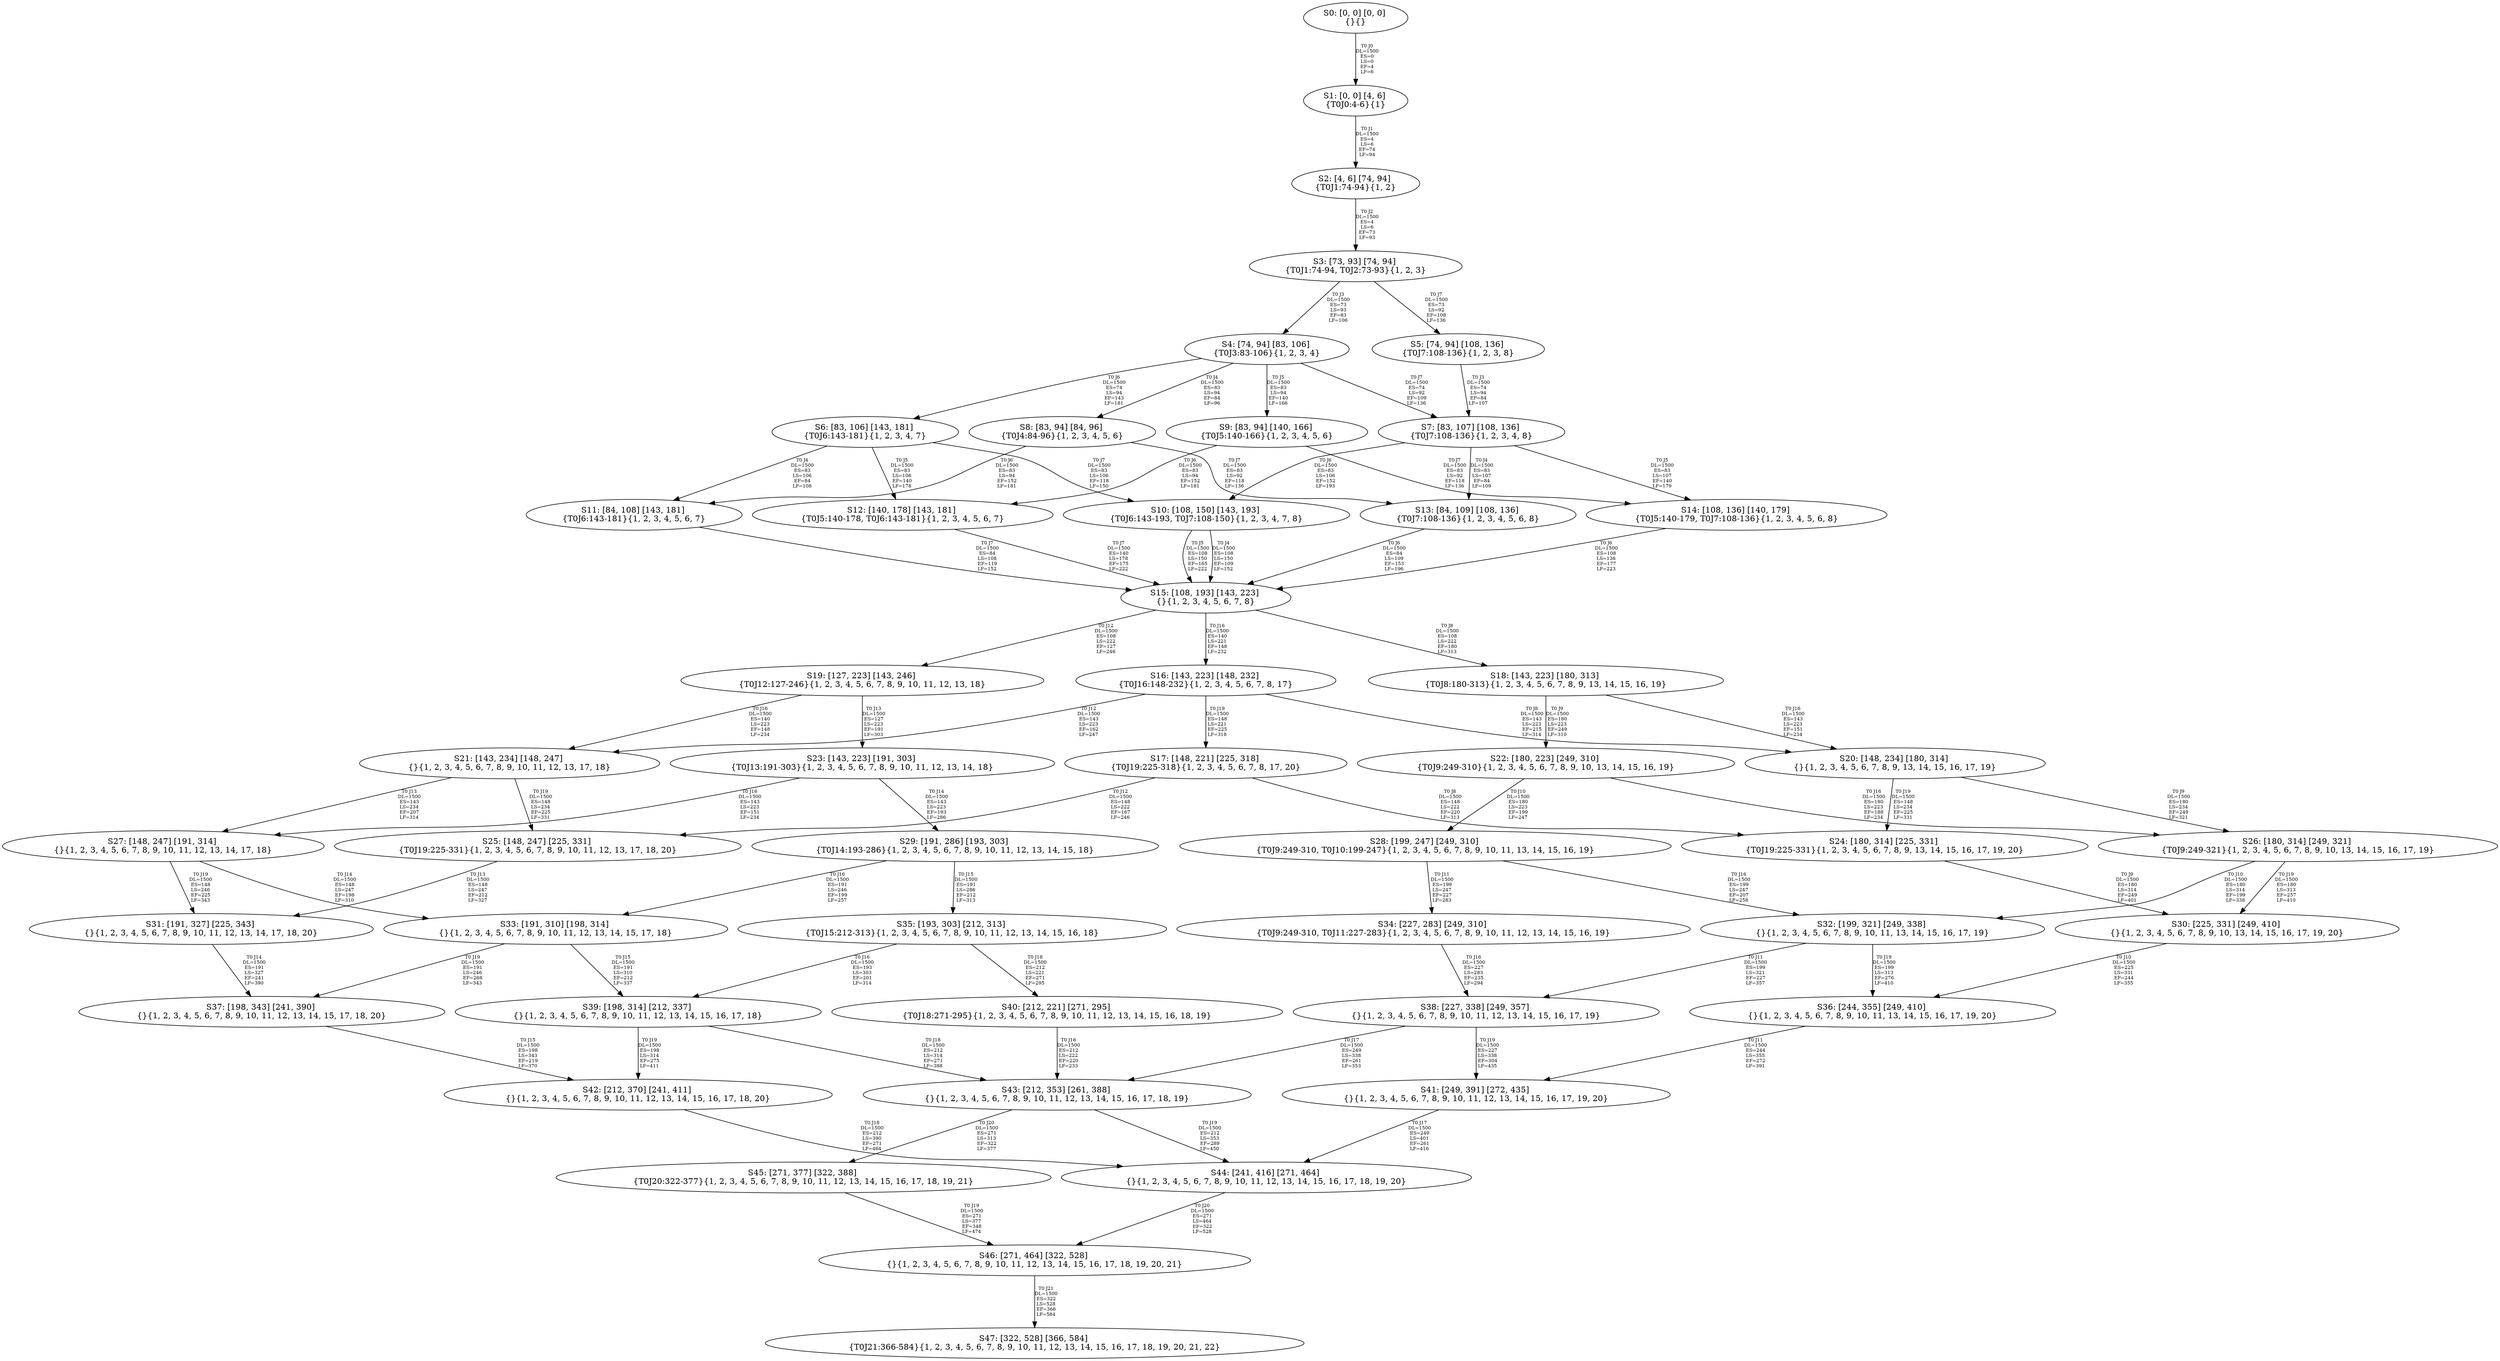 digraph {
	S0[label="S0: [0, 0] [0, 0] \n{}{}"];
	S1[label="S1: [0, 0] [4, 6] \n{T0J0:4-6}{1}"];
	S2[label="S2: [4, 6] [74, 94] \n{T0J1:74-94}{1, 2}"];
	S3[label="S3: [73, 93] [74, 94] \n{T0J1:74-94, T0J2:73-93}{1, 2, 3}"];
	S4[label="S4: [74, 94] [83, 106] \n{T0J3:83-106}{1, 2, 3, 4}"];
	S5[label="S5: [74, 94] [108, 136] \n{T0J7:108-136}{1, 2, 3, 8}"];
	S6[label="S6: [83, 106] [143, 181] \n{T0J6:143-181}{1, 2, 3, 4, 7}"];
	S7[label="S7: [83, 107] [108, 136] \n{T0J7:108-136}{1, 2, 3, 4, 8}"];
	S8[label="S8: [83, 94] [84, 96] \n{T0J4:84-96}{1, 2, 3, 4, 5, 6}"];
	S9[label="S9: [83, 94] [140, 166] \n{T0J5:140-166}{1, 2, 3, 4, 5, 6}"];
	S10[label="S10: [108, 150] [143, 193] \n{T0J6:143-193, T0J7:108-150}{1, 2, 3, 4, 7, 8}"];
	S11[label="S11: [84, 108] [143, 181] \n{T0J6:143-181}{1, 2, 3, 4, 5, 6, 7}"];
	S12[label="S12: [140, 178] [143, 181] \n{T0J5:140-178, T0J6:143-181}{1, 2, 3, 4, 5, 6, 7}"];
	S13[label="S13: [84, 109] [108, 136] \n{T0J7:108-136}{1, 2, 3, 4, 5, 6, 8}"];
	S14[label="S14: [108, 136] [140, 179] \n{T0J5:140-179, T0J7:108-136}{1, 2, 3, 4, 5, 6, 8}"];
	S15[label="S15: [108, 193] [143, 223] \n{}{1, 2, 3, 4, 5, 6, 7, 8}"];
	S16[label="S16: [143, 223] [148, 232] \n{T0J16:148-232}{1, 2, 3, 4, 5, 6, 7, 8, 17}"];
	S17[label="S17: [148, 221] [225, 318] \n{T0J19:225-318}{1, 2, 3, 4, 5, 6, 7, 8, 17, 20}"];
	S18[label="S18: [143, 223] [180, 313] \n{T0J8:180-313}{1, 2, 3, 4, 5, 6, 7, 8, 9, 13, 14, 15, 16, 19}"];
	S19[label="S19: [127, 223] [143, 246] \n{T0J12:127-246}{1, 2, 3, 4, 5, 6, 7, 8, 9, 10, 11, 12, 13, 18}"];
	S20[label="S20: [148, 234] [180, 314] \n{}{1, 2, 3, 4, 5, 6, 7, 8, 9, 13, 14, 15, 16, 17, 19}"];
	S21[label="S21: [143, 234] [148, 247] \n{}{1, 2, 3, 4, 5, 6, 7, 8, 9, 10, 11, 12, 13, 17, 18}"];
	S22[label="S22: [180, 223] [249, 310] \n{T0J9:249-310}{1, 2, 3, 4, 5, 6, 7, 8, 9, 10, 13, 14, 15, 16, 19}"];
	S23[label="S23: [143, 223] [191, 303] \n{T0J13:191-303}{1, 2, 3, 4, 5, 6, 7, 8, 9, 10, 11, 12, 13, 14, 18}"];
	S24[label="S24: [180, 314] [225, 331] \n{T0J19:225-331}{1, 2, 3, 4, 5, 6, 7, 8, 9, 13, 14, 15, 16, 17, 19, 20}"];
	S25[label="S25: [148, 247] [225, 331] \n{T0J19:225-331}{1, 2, 3, 4, 5, 6, 7, 8, 9, 10, 11, 12, 13, 17, 18, 20}"];
	S26[label="S26: [180, 314] [249, 321] \n{T0J9:249-321}{1, 2, 3, 4, 5, 6, 7, 8, 9, 10, 13, 14, 15, 16, 17, 19}"];
	S27[label="S27: [148, 247] [191, 314] \n{}{1, 2, 3, 4, 5, 6, 7, 8, 9, 10, 11, 12, 13, 14, 17, 18}"];
	S28[label="S28: [199, 247] [249, 310] \n{T0J9:249-310, T0J10:199-247}{1, 2, 3, 4, 5, 6, 7, 8, 9, 10, 11, 13, 14, 15, 16, 19}"];
	S29[label="S29: [191, 286] [193, 303] \n{T0J14:193-286}{1, 2, 3, 4, 5, 6, 7, 8, 9, 10, 11, 12, 13, 14, 15, 18}"];
	S30[label="S30: [225, 331] [249, 410] \n{}{1, 2, 3, 4, 5, 6, 7, 8, 9, 10, 13, 14, 15, 16, 17, 19, 20}"];
	S31[label="S31: [191, 327] [225, 343] \n{}{1, 2, 3, 4, 5, 6, 7, 8, 9, 10, 11, 12, 13, 14, 17, 18, 20}"];
	S32[label="S32: [199, 321] [249, 338] \n{}{1, 2, 3, 4, 5, 6, 7, 8, 9, 10, 11, 13, 14, 15, 16, 17, 19}"];
	S33[label="S33: [191, 310] [198, 314] \n{}{1, 2, 3, 4, 5, 6, 7, 8, 9, 10, 11, 12, 13, 14, 15, 17, 18}"];
	S34[label="S34: [227, 283] [249, 310] \n{T0J9:249-310, T0J11:227-283}{1, 2, 3, 4, 5, 6, 7, 8, 9, 10, 11, 12, 13, 14, 15, 16, 19}"];
	S35[label="S35: [193, 303] [212, 313] \n{T0J15:212-313}{1, 2, 3, 4, 5, 6, 7, 8, 9, 10, 11, 12, 13, 14, 15, 16, 18}"];
	S36[label="S36: [244, 355] [249, 410] \n{}{1, 2, 3, 4, 5, 6, 7, 8, 9, 10, 11, 13, 14, 15, 16, 17, 19, 20}"];
	S37[label="S37: [198, 343] [241, 390] \n{}{1, 2, 3, 4, 5, 6, 7, 8, 9, 10, 11, 12, 13, 14, 15, 17, 18, 20}"];
	S38[label="S38: [227, 338] [249, 357] \n{}{1, 2, 3, 4, 5, 6, 7, 8, 9, 10, 11, 12, 13, 14, 15, 16, 17, 19}"];
	S39[label="S39: [198, 314] [212, 337] \n{}{1, 2, 3, 4, 5, 6, 7, 8, 9, 10, 11, 12, 13, 14, 15, 16, 17, 18}"];
	S40[label="S40: [212, 221] [271, 295] \n{T0J18:271-295}{1, 2, 3, 4, 5, 6, 7, 8, 9, 10, 11, 12, 13, 14, 15, 16, 18, 19}"];
	S41[label="S41: [249, 391] [272, 435] \n{}{1, 2, 3, 4, 5, 6, 7, 8, 9, 10, 11, 12, 13, 14, 15, 16, 17, 19, 20}"];
	S42[label="S42: [212, 370] [241, 411] \n{}{1, 2, 3, 4, 5, 6, 7, 8, 9, 10, 11, 12, 13, 14, 15, 16, 17, 18, 20}"];
	S43[label="S43: [212, 353] [261, 388] \n{}{1, 2, 3, 4, 5, 6, 7, 8, 9, 10, 11, 12, 13, 14, 15, 16, 17, 18, 19}"];
	S44[label="S44: [241, 416] [271, 464] \n{}{1, 2, 3, 4, 5, 6, 7, 8, 9, 10, 11, 12, 13, 14, 15, 16, 17, 18, 19, 20}"];
	S45[label="S45: [271, 377] [322, 388] \n{T0J20:322-377}{1, 2, 3, 4, 5, 6, 7, 8, 9, 10, 11, 12, 13, 14, 15, 16, 17, 18, 19, 21}"];
	S46[label="S46: [271, 464] [322, 528] \n{}{1, 2, 3, 4, 5, 6, 7, 8, 9, 10, 11, 12, 13, 14, 15, 16, 17, 18, 19, 20, 21}"];
	S47[label="S47: [322, 528] [366, 584] \n{T0J21:366-584}{1, 2, 3, 4, 5, 6, 7, 8, 9, 10, 11, 12, 13, 14, 15, 16, 17, 18, 19, 20, 21, 22}"];
	S0 -> S1[label="T0 J0\nDL=1500\nES=0\nLS=0\nEF=4\nLF=6",fontsize=8];
	S1 -> S2[label="T0 J1\nDL=1500\nES=4\nLS=6\nEF=74\nLF=94",fontsize=8];
	S2 -> S3[label="T0 J2\nDL=1500\nES=4\nLS=6\nEF=73\nLF=93",fontsize=8];
	S3 -> S4[label="T0 J3\nDL=1500\nES=73\nLS=93\nEF=83\nLF=106",fontsize=8];
	S3 -> S5[label="T0 J7\nDL=1500\nES=73\nLS=92\nEF=108\nLF=136",fontsize=8];
	S4 -> S8[label="T0 J4\nDL=1500\nES=83\nLS=94\nEF=84\nLF=96",fontsize=8];
	S4 -> S9[label="T0 J5\nDL=1500\nES=83\nLS=94\nEF=140\nLF=166",fontsize=8];
	S4 -> S6[label="T0 J6\nDL=1500\nES=74\nLS=94\nEF=143\nLF=181",fontsize=8];
	S4 -> S7[label="T0 J7\nDL=1500\nES=74\nLS=92\nEF=109\nLF=136",fontsize=8];
	S5 -> S7[label="T0 J3\nDL=1500\nES=74\nLS=94\nEF=84\nLF=107",fontsize=8];
	S6 -> S11[label="T0 J4\nDL=1500\nES=83\nLS=106\nEF=84\nLF=108",fontsize=8];
	S6 -> S12[label="T0 J5\nDL=1500\nES=83\nLS=106\nEF=140\nLF=178",fontsize=8];
	S6 -> S10[label="T0 J7\nDL=1500\nES=83\nLS=106\nEF=118\nLF=150",fontsize=8];
	S7 -> S13[label="T0 J4\nDL=1500\nES=83\nLS=107\nEF=84\nLF=109",fontsize=8];
	S7 -> S14[label="T0 J5\nDL=1500\nES=83\nLS=107\nEF=140\nLF=179",fontsize=8];
	S7 -> S10[label="T0 J6\nDL=1500\nES=83\nLS=106\nEF=152\nLF=193",fontsize=8];
	S8 -> S11[label="T0 J6\nDL=1500\nES=83\nLS=94\nEF=152\nLF=181",fontsize=8];
	S8 -> S13[label="T0 J7\nDL=1500\nES=83\nLS=92\nEF=118\nLF=136",fontsize=8];
	S9 -> S12[label="T0 J6\nDL=1500\nES=83\nLS=94\nEF=152\nLF=181",fontsize=8];
	S9 -> S14[label="T0 J7\nDL=1500\nES=83\nLS=92\nEF=118\nLF=136",fontsize=8];
	S10 -> S15[label="T0 J4\nDL=1500\nES=108\nLS=150\nEF=109\nLF=152",fontsize=8];
	S10 -> S15[label="T0 J5\nDL=1500\nES=108\nLS=150\nEF=165\nLF=222",fontsize=8];
	S11 -> S15[label="T0 J7\nDL=1500\nES=84\nLS=108\nEF=119\nLF=152",fontsize=8];
	S12 -> S15[label="T0 J7\nDL=1500\nES=140\nLS=178\nEF=175\nLF=222",fontsize=8];
	S13 -> S15[label="T0 J6\nDL=1500\nES=84\nLS=109\nEF=153\nLF=196",fontsize=8];
	S14 -> S15[label="T0 J6\nDL=1500\nES=108\nLS=136\nEF=177\nLF=223",fontsize=8];
	S15 -> S18[label="T0 J8\nDL=1500\nES=108\nLS=222\nEF=180\nLF=313",fontsize=8];
	S15 -> S19[label="T0 J12\nDL=1500\nES=108\nLS=222\nEF=127\nLF=246",fontsize=8];
	S15 -> S16[label="T0 J16\nDL=1500\nES=140\nLS=221\nEF=148\nLF=232",fontsize=8];
	S16 -> S20[label="T0 J8\nDL=1500\nES=143\nLS=223\nEF=215\nLF=314",fontsize=8];
	S16 -> S21[label="T0 J12\nDL=1500\nES=143\nLS=223\nEF=162\nLF=247",fontsize=8];
	S16 -> S17[label="T0 J19\nDL=1500\nES=148\nLS=221\nEF=225\nLF=318",fontsize=8];
	S17 -> S24[label="T0 J8\nDL=1500\nES=148\nLS=222\nEF=220\nLF=313",fontsize=8];
	S17 -> S25[label="T0 J12\nDL=1500\nES=148\nLS=222\nEF=167\nLF=246",fontsize=8];
	S18 -> S22[label="T0 J9\nDL=1500\nES=180\nLS=223\nEF=249\nLF=310",fontsize=8];
	S18 -> S20[label="T0 J16\nDL=1500\nES=143\nLS=223\nEF=151\nLF=234",fontsize=8];
	S19 -> S23[label="T0 J13\nDL=1500\nES=127\nLS=223\nEF=191\nLF=303",fontsize=8];
	S19 -> S21[label="T0 J16\nDL=1500\nES=140\nLS=223\nEF=148\nLF=234",fontsize=8];
	S20 -> S26[label="T0 J9\nDL=1500\nES=180\nLS=234\nEF=249\nLF=321",fontsize=8];
	S20 -> S24[label="T0 J19\nDL=1500\nES=148\nLS=234\nEF=225\nLF=331",fontsize=8];
	S21 -> S27[label="T0 J13\nDL=1500\nES=143\nLS=234\nEF=207\nLF=314",fontsize=8];
	S21 -> S25[label="T0 J19\nDL=1500\nES=148\nLS=234\nEF=225\nLF=331",fontsize=8];
	S22 -> S28[label="T0 J10\nDL=1500\nES=180\nLS=223\nEF=199\nLF=247",fontsize=8];
	S22 -> S26[label="T0 J16\nDL=1500\nES=180\nLS=223\nEF=188\nLF=234",fontsize=8];
	S23 -> S29[label="T0 J14\nDL=1500\nES=143\nLS=223\nEF=193\nLF=286",fontsize=8];
	S23 -> S27[label="T0 J16\nDL=1500\nES=143\nLS=223\nEF=151\nLF=234",fontsize=8];
	S24 -> S30[label="T0 J9\nDL=1500\nES=180\nLS=314\nEF=249\nLF=401",fontsize=8];
	S25 -> S31[label="T0 J13\nDL=1500\nES=148\nLS=247\nEF=212\nLF=327",fontsize=8];
	S26 -> S32[label="T0 J10\nDL=1500\nES=180\nLS=314\nEF=199\nLF=338",fontsize=8];
	S26 -> S30[label="T0 J19\nDL=1500\nES=180\nLS=313\nEF=257\nLF=410",fontsize=8];
	S27 -> S33[label="T0 J14\nDL=1500\nES=148\nLS=247\nEF=198\nLF=310",fontsize=8];
	S27 -> S31[label="T0 J19\nDL=1500\nES=148\nLS=246\nEF=225\nLF=343",fontsize=8];
	S28 -> S34[label="T0 J11\nDL=1500\nES=199\nLS=247\nEF=227\nLF=283",fontsize=8];
	S28 -> S32[label="T0 J16\nDL=1500\nES=199\nLS=247\nEF=207\nLF=258",fontsize=8];
	S29 -> S35[label="T0 J15\nDL=1500\nES=191\nLS=286\nEF=212\nLF=313",fontsize=8];
	S29 -> S33[label="T0 J16\nDL=1500\nES=191\nLS=246\nEF=199\nLF=257",fontsize=8];
	S30 -> S36[label="T0 J10\nDL=1500\nES=225\nLS=331\nEF=244\nLF=355",fontsize=8];
	S31 -> S37[label="T0 J14\nDL=1500\nES=191\nLS=327\nEF=241\nLF=390",fontsize=8];
	S32 -> S38[label="T0 J11\nDL=1500\nES=199\nLS=321\nEF=227\nLF=357",fontsize=8];
	S32 -> S36[label="T0 J19\nDL=1500\nES=199\nLS=313\nEF=276\nLF=410",fontsize=8];
	S33 -> S39[label="T0 J15\nDL=1500\nES=191\nLS=310\nEF=212\nLF=337",fontsize=8];
	S33 -> S37[label="T0 J19\nDL=1500\nES=191\nLS=246\nEF=268\nLF=343",fontsize=8];
	S34 -> S38[label="T0 J16\nDL=1500\nES=227\nLS=283\nEF=235\nLF=294",fontsize=8];
	S35 -> S39[label="T0 J16\nDL=1500\nES=193\nLS=303\nEF=201\nLF=314",fontsize=8];
	S35 -> S40[label="T0 J18\nDL=1500\nES=212\nLS=221\nEF=271\nLF=295",fontsize=8];
	S36 -> S41[label="T0 J11\nDL=1500\nES=244\nLS=355\nEF=272\nLF=391",fontsize=8];
	S37 -> S42[label="T0 J15\nDL=1500\nES=198\nLS=343\nEF=219\nLF=370",fontsize=8];
	S38 -> S43[label="T0 J17\nDL=1500\nES=249\nLS=338\nEF=261\nLF=353",fontsize=8];
	S38 -> S41[label="T0 J19\nDL=1500\nES=227\nLS=338\nEF=304\nLF=435",fontsize=8];
	S39 -> S43[label="T0 J18\nDL=1500\nES=212\nLS=314\nEF=271\nLF=388",fontsize=8];
	S39 -> S42[label="T0 J19\nDL=1500\nES=198\nLS=314\nEF=275\nLF=411",fontsize=8];
	S40 -> S43[label="T0 J16\nDL=1500\nES=212\nLS=222\nEF=220\nLF=233",fontsize=8];
	S41 -> S44[label="T0 J17\nDL=1500\nES=249\nLS=401\nEF=261\nLF=416",fontsize=8];
	S42 -> S44[label="T0 J18\nDL=1500\nES=212\nLS=390\nEF=271\nLF=464",fontsize=8];
	S43 -> S44[label="T0 J19\nDL=1500\nES=212\nLS=353\nEF=289\nLF=450",fontsize=8];
	S43 -> S45[label="T0 J20\nDL=1500\nES=271\nLS=313\nEF=322\nLF=377",fontsize=8];
	S44 -> S46[label="T0 J20\nDL=1500\nES=271\nLS=464\nEF=322\nLF=528",fontsize=8];
	S45 -> S46[label="T0 J19\nDL=1500\nES=271\nLS=377\nEF=348\nLF=474",fontsize=8];
	S46 -> S47[label="T0 J21\nDL=1500\nES=322\nLS=528\nEF=366\nLF=584",fontsize=8];
}
